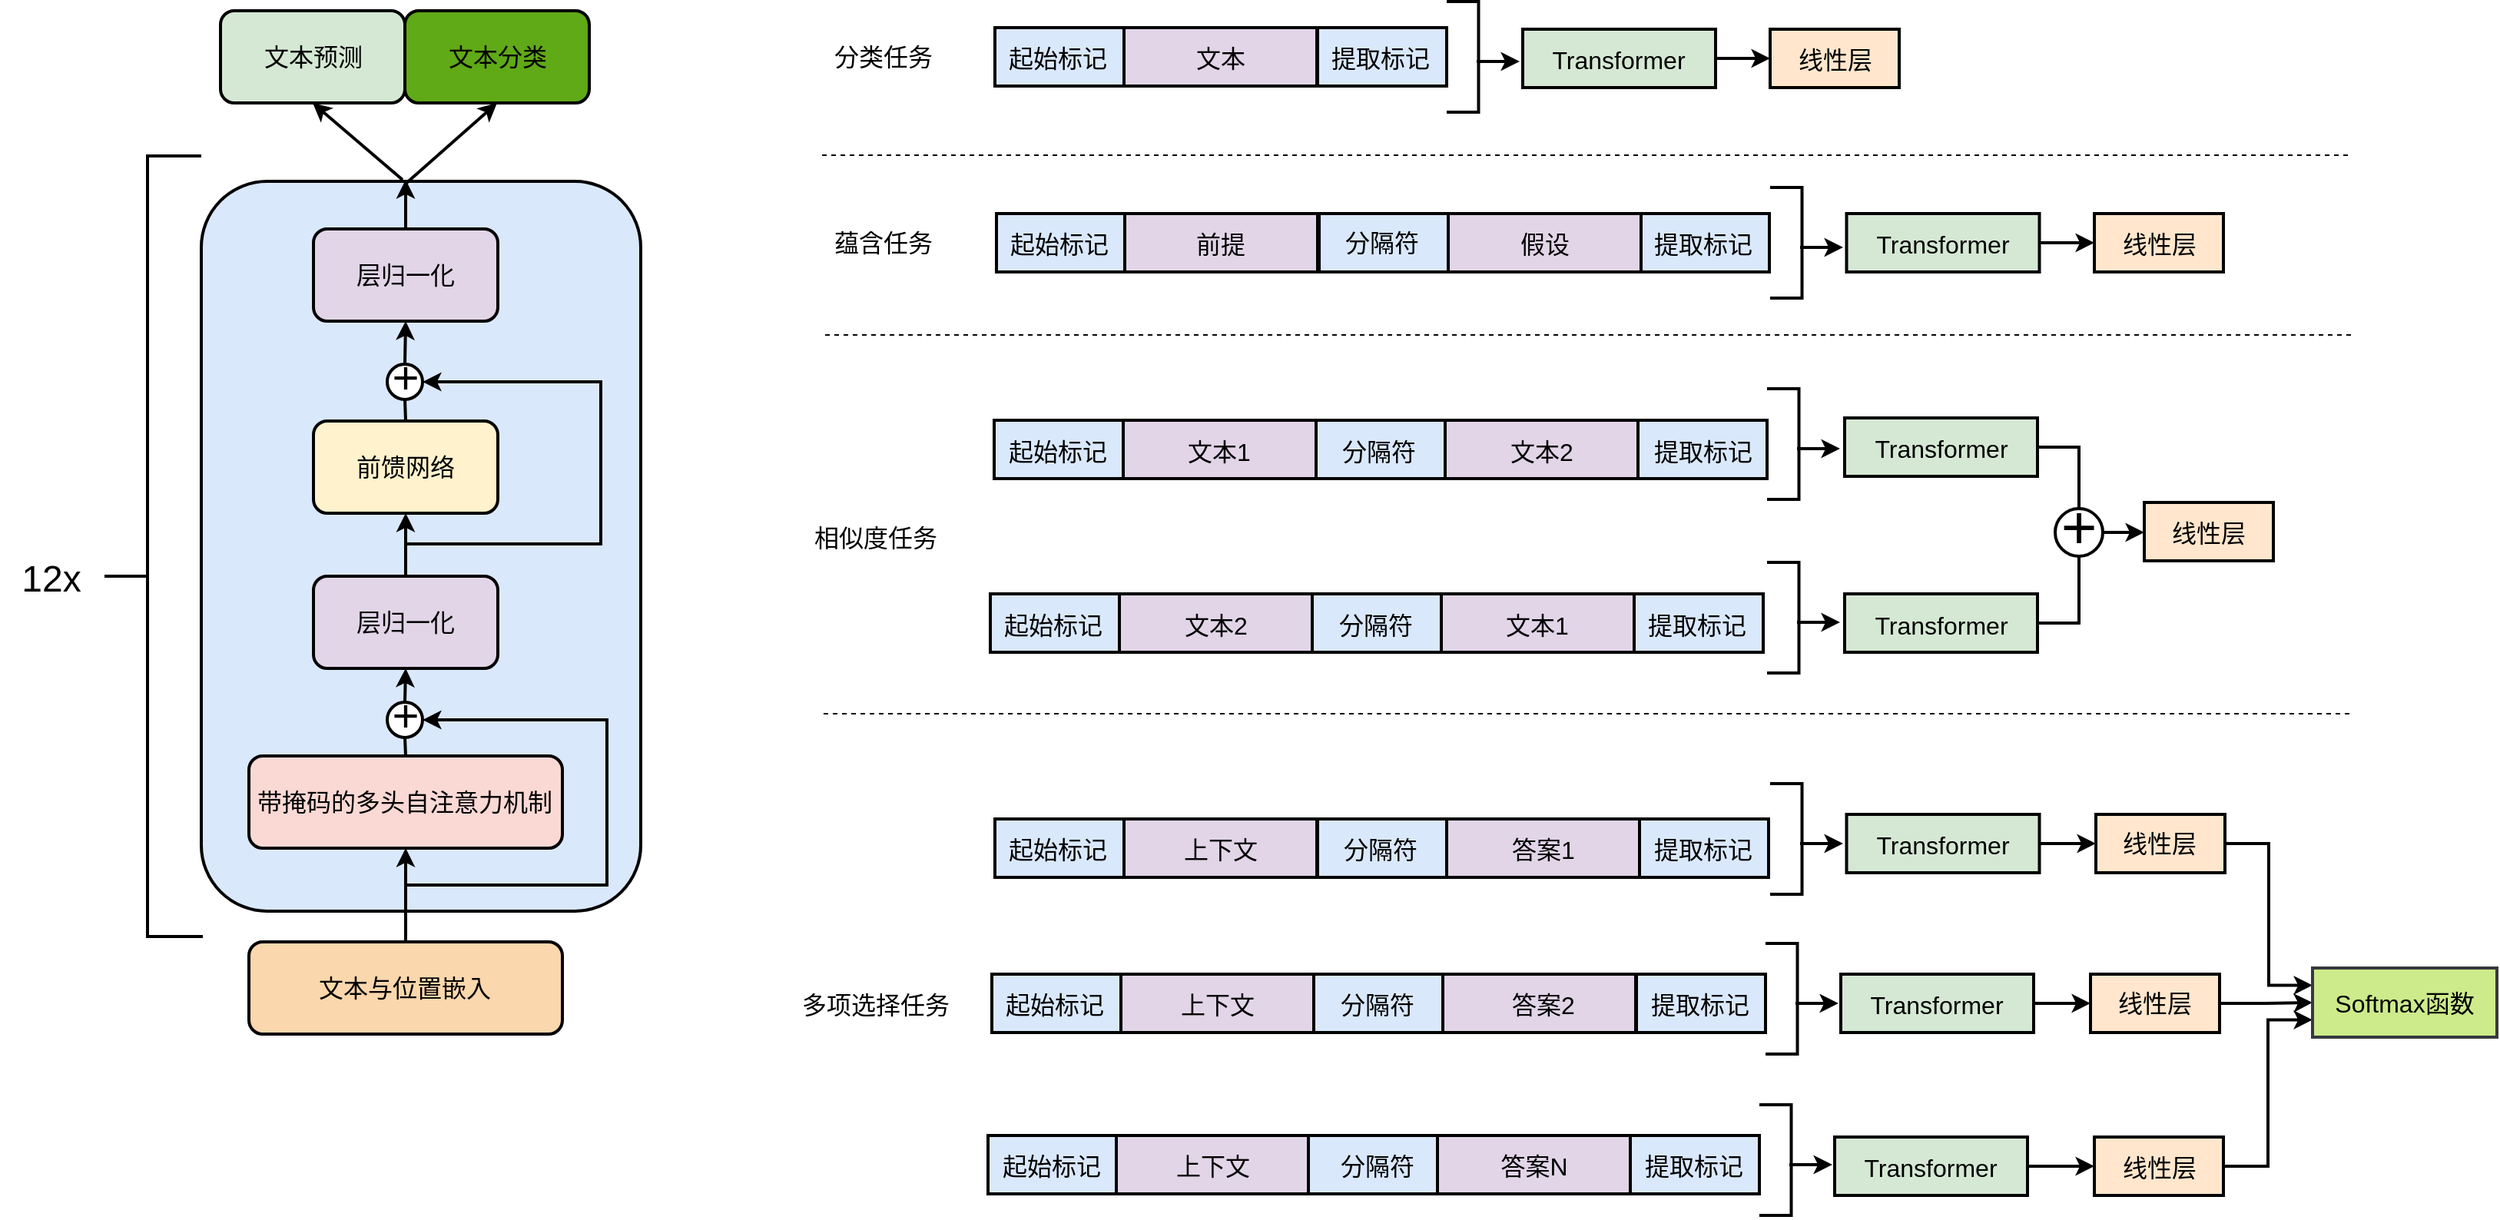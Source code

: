 <mxfile version="27.1.6">
  <diagram name="Page-1" id="gi4vCYi5mK5d0KJ-lI0V">
    <mxGraphModel dx="1839" dy="1177" grid="0" gridSize="10" guides="1" tooltips="1" connect="1" arrows="1" fold="1" page="0" pageScale="1" pageWidth="850" pageHeight="1100" math="0" shadow="0">
      <root>
        <mxCell id="0" />
        <mxCell id="1" parent="0" />
        <mxCell id="ha6Q2NB3uXMF5ZiVTk2O-120" value="" style="rounded=0;whiteSpace=wrap;html=1;strokeWidth=2;fillColor=#ffe6cc;strokeColor=#000000;" vertex="1" parent="1">
          <mxGeometry x="1367" y="995" width="84" height="38" as="geometry" />
        </mxCell>
        <mxCell id="ha6Q2NB3uXMF5ZiVTk2O-144" value="" style="ellipse;whiteSpace=wrap;html=1;aspect=fixed;strokeWidth=2;" vertex="1" parent="1">
          <mxGeometry x="1341.5" y="586" width="31" height="31" as="geometry" />
        </mxCell>
        <mxCell id="ha6Q2NB3uXMF5ZiVTk2O-11" value="" style="rounded=1;whiteSpace=wrap;html=1;fillColor=#dae8fc;strokeColor=#000000;strokeWidth=2;" vertex="1" parent="1">
          <mxGeometry x="135" y="373" width="286" height="475" as="geometry" />
        </mxCell>
        <mxCell id="5RQzjqeKvx9jLv_Sv97y-17" value="" style="ellipse;whiteSpace=wrap;html=1;aspect=fixed;strokeWidth=2;" parent="1" vertex="1">
          <mxGeometry x="256" y="712" width="23" height="23" as="geometry" />
        </mxCell>
        <mxCell id="ha6Q2NB3uXMF5ZiVTk2O-7" style="edgeStyle=orthogonalEdgeStyle;rounded=0;orthogonalLoop=1;jettySize=auto;html=1;exitX=0.5;exitY=0;exitDx=0;exitDy=0;strokeWidth=2;" edge="1" parent="1" source="5RQzjqeKvx9jLv_Sv97y-1">
          <mxGeometry relative="1" as="geometry">
            <mxPoint x="268" y="372" as="targetPoint" />
          </mxGeometry>
        </mxCell>
        <mxCell id="5RQzjqeKvx9jLv_Sv97y-1" value="" style="rounded=1;whiteSpace=wrap;html=1;strokeWidth=2;fillColor=#e1d5e7;strokeColor=#000000;" parent="1" vertex="1">
          <mxGeometry x="208" y="404" width="120" height="60" as="geometry" />
        </mxCell>
        <mxCell id="5RQzjqeKvx9jLv_Sv97y-2" value="&lt;font style=&quot;font-size: 16px;&quot;&gt;层归一化&lt;/font&gt;" style="text;html=1;align=center;verticalAlign=middle;whiteSpace=wrap;rounded=0;" parent="1" vertex="1">
          <mxGeometry x="211" y="419" width="114" height="30" as="geometry" />
        </mxCell>
        <mxCell id="ha6Q2NB3uXMF5ZiVTk2O-5" style="edgeStyle=orthogonalEdgeStyle;rounded=0;orthogonalLoop=1;jettySize=auto;html=1;exitX=0.5;exitY=0;exitDx=0;exitDy=0;entryX=0.5;entryY=1;entryDx=0;entryDy=0;strokeWidth=2;endArrow=none;startFill=0;" edge="1" parent="1" source="5RQzjqeKvx9jLv_Sv97y-3" target="5RQzjqeKvx9jLv_Sv97y-15">
          <mxGeometry relative="1" as="geometry" />
        </mxCell>
        <mxCell id="5RQzjqeKvx9jLv_Sv97y-3" value="" style="rounded=1;whiteSpace=wrap;html=1;strokeWidth=2;fillColor=#fff2cc;strokeColor=#000000;" parent="1" vertex="1">
          <mxGeometry x="208" y="529" width="120" height="60" as="geometry" />
        </mxCell>
        <mxCell id="5RQzjqeKvx9jLv_Sv97y-4" value="&lt;span style=&quot;font-size: 16px;&quot;&gt;前馈网络&lt;/span&gt;" style="text;html=1;align=center;verticalAlign=middle;whiteSpace=wrap;rounded=0;" parent="1" vertex="1">
          <mxGeometry x="211" y="544" width="114" height="30" as="geometry" />
        </mxCell>
        <mxCell id="ha6Q2NB3uXMF5ZiVTk2O-4" style="edgeStyle=orthogonalEdgeStyle;rounded=0;orthogonalLoop=1;jettySize=auto;html=1;exitX=0.5;exitY=0;exitDx=0;exitDy=0;entryX=0.5;entryY=1;entryDx=0;entryDy=0;strokeWidth=2;" edge="1" parent="1" source="5RQzjqeKvx9jLv_Sv97y-5" target="5RQzjqeKvx9jLv_Sv97y-3">
          <mxGeometry relative="1" as="geometry" />
        </mxCell>
        <mxCell id="5RQzjqeKvx9jLv_Sv97y-5" value="" style="rounded=1;whiteSpace=wrap;html=1;strokeWidth=2;fillColor=#e1d5e7;strokeColor=#000000;" parent="1" vertex="1">
          <mxGeometry x="208" y="630" width="120" height="60" as="geometry" />
        </mxCell>
        <mxCell id="5RQzjqeKvx9jLv_Sv97y-6" value="&lt;font style=&quot;font-size: 16px;&quot;&gt;层归一化&lt;/font&gt;" style="text;html=1;align=center;verticalAlign=middle;whiteSpace=wrap;rounded=0;" parent="1" vertex="1">
          <mxGeometry x="211" y="645" width="114" height="30" as="geometry" />
        </mxCell>
        <mxCell id="ha6Q2NB3uXMF5ZiVTk2O-2" style="edgeStyle=orthogonalEdgeStyle;rounded=0;orthogonalLoop=1;jettySize=auto;html=1;exitX=0.5;exitY=0;exitDx=0;exitDy=0;entryX=0.5;entryY=1;entryDx=0;entryDy=0;strokeWidth=2;endArrow=none;startFill=0;" edge="1" parent="1" source="5RQzjqeKvx9jLv_Sv97y-7" target="5RQzjqeKvx9jLv_Sv97y-17">
          <mxGeometry relative="1" as="geometry" />
        </mxCell>
        <mxCell id="5RQzjqeKvx9jLv_Sv97y-7" value="" style="rounded=1;whiteSpace=wrap;html=1;strokeWidth=2;fillColor=#fad9d5;strokeColor=#000000;" parent="1" vertex="1">
          <mxGeometry x="166" y="747" width="204" height="60" as="geometry" />
        </mxCell>
        <mxCell id="5RQzjqeKvx9jLv_Sv97y-8" value="&lt;span style=&quot;font-size: 16px;&quot;&gt;带掩码的多头自注意力机制&lt;/span&gt;" style="text;html=1;align=center;verticalAlign=middle;whiteSpace=wrap;rounded=0;" parent="1" vertex="1">
          <mxGeometry x="169" y="762" width="197" height="30" as="geometry" />
        </mxCell>
        <mxCell id="ha6Q2NB3uXMF5ZiVTk2O-1" style="edgeStyle=orthogonalEdgeStyle;rounded=0;orthogonalLoop=1;jettySize=auto;html=1;exitX=0.5;exitY=0;exitDx=0;exitDy=0;entryX=0.5;entryY=1;entryDx=0;entryDy=0;strokeWidth=2;" edge="1" parent="1" source="5RQzjqeKvx9jLv_Sv97y-9" target="5RQzjqeKvx9jLv_Sv97y-7">
          <mxGeometry relative="1" as="geometry" />
        </mxCell>
        <mxCell id="5RQzjqeKvx9jLv_Sv97y-9" value="" style="rounded=1;whiteSpace=wrap;html=1;strokeWidth=2;fillColor=#fad7ac;strokeColor=#000000;" parent="1" vertex="1">
          <mxGeometry x="166" y="868" width="204" height="60" as="geometry" />
        </mxCell>
        <mxCell id="5RQzjqeKvx9jLv_Sv97y-10" value="&lt;span style=&quot;font-size: 16px;&quot;&gt;文本与位置嵌入&lt;/span&gt;" style="text;html=1;align=center;verticalAlign=middle;whiteSpace=wrap;rounded=0;" parent="1" vertex="1">
          <mxGeometry x="169" y="883" width="197" height="30" as="geometry" />
        </mxCell>
        <mxCell id="5RQzjqeKvx9jLv_Sv97y-11" value="" style="rounded=1;whiteSpace=wrap;html=1;strokeWidth=2;fillColor=#d5e8d4;strokeColor=#000000;" parent="1" vertex="1">
          <mxGeometry x="147.5" y="262" width="120" height="60" as="geometry" />
        </mxCell>
        <mxCell id="5RQzjqeKvx9jLv_Sv97y-12" value="&lt;span style=&quot;font-size: 16px;&quot;&gt;文本预测&lt;/span&gt;" style="text;html=1;align=center;verticalAlign=middle;whiteSpace=wrap;rounded=0;" parent="1" vertex="1">
          <mxGeometry x="150.5" y="277" width="114" height="30" as="geometry" />
        </mxCell>
        <mxCell id="5RQzjqeKvx9jLv_Sv97y-13" value="" style="rounded=1;whiteSpace=wrap;html=1;strokeWidth=2;fillColor=#60a917;strokeColor=#000000;fontColor=#ffffff;" parent="1" vertex="1">
          <mxGeometry x="267.5" y="262" width="120" height="60" as="geometry" />
        </mxCell>
        <mxCell id="5RQzjqeKvx9jLv_Sv97y-14" value="&lt;span style=&quot;font-size: 16px;&quot;&gt;文本分类&lt;/span&gt;" style="text;html=1;align=center;verticalAlign=middle;whiteSpace=wrap;rounded=0;" parent="1" vertex="1">
          <mxGeometry x="270.5" y="277" width="114" height="30" as="geometry" />
        </mxCell>
        <mxCell id="ha6Q2NB3uXMF5ZiVTk2O-6" style="edgeStyle=orthogonalEdgeStyle;rounded=0;orthogonalLoop=1;jettySize=auto;html=1;exitX=0.5;exitY=0;exitDx=0;exitDy=0;entryX=0.5;entryY=1;entryDx=0;entryDy=0;strokeWidth=2;" edge="1" parent="1" source="5RQzjqeKvx9jLv_Sv97y-15" target="5RQzjqeKvx9jLv_Sv97y-1">
          <mxGeometry relative="1" as="geometry" />
        </mxCell>
        <mxCell id="5RQzjqeKvx9jLv_Sv97y-15" value="" style="ellipse;whiteSpace=wrap;html=1;aspect=fixed;strokeWidth=2;" parent="1" vertex="1">
          <mxGeometry x="256" y="492" width="23" height="23" as="geometry" />
        </mxCell>
        <mxCell id="5RQzjqeKvx9jLv_Sv97y-16" value="&lt;font style=&quot;font-size: 30px;&quot;&gt;+&lt;/font&gt;" style="text;html=1;align=center;verticalAlign=middle;whiteSpace=wrap;rounded=0;" parent="1" vertex="1">
          <mxGeometry x="237.5" y="485" width="60" height="30" as="geometry" />
        </mxCell>
        <mxCell id="ha6Q2NB3uXMF5ZiVTk2O-3" style="edgeStyle=orthogonalEdgeStyle;rounded=0;orthogonalLoop=1;jettySize=auto;html=1;exitX=0.5;exitY=0;exitDx=0;exitDy=0;entryX=0.5;entryY=1;entryDx=0;entryDy=0;strokeWidth=2;" edge="1" parent="1" source="5RQzjqeKvx9jLv_Sv97y-17" target="5RQzjqeKvx9jLv_Sv97y-5">
          <mxGeometry relative="1" as="geometry" />
        </mxCell>
        <mxCell id="5RQzjqeKvx9jLv_Sv97y-18" value="&lt;font style=&quot;font-size: 30px;&quot;&gt;+&lt;/font&gt;" style="text;html=1;align=center;verticalAlign=middle;whiteSpace=wrap;rounded=0;" parent="1" vertex="1">
          <mxGeometry x="237.5" y="705" width="60" height="30" as="geometry" />
        </mxCell>
        <mxCell id="ha6Q2NB3uXMF5ZiVTk2O-12" value="" style="endArrow=classic;html=1;rounded=0;edgeStyle=orthogonalEdgeStyle;entryX=1;entryY=0.5;entryDx=0;entryDy=0;endFill=1;strokeWidth=2;" edge="1" parent="1" target="5RQzjqeKvx9jLv_Sv97y-17">
          <mxGeometry width="50" height="50" relative="1" as="geometry">
            <mxPoint x="267.5" y="831" as="sourcePoint" />
            <mxPoint x="451" y="713" as="targetPoint" />
            <Array as="points">
              <mxPoint x="399" y="831" />
              <mxPoint x="399" y="724" />
            </Array>
          </mxGeometry>
        </mxCell>
        <mxCell id="ha6Q2NB3uXMF5ZiVTk2O-13" value="" style="endArrow=classic;html=1;rounded=0;edgeStyle=orthogonalEdgeStyle;entryX=1;entryY=0.5;entryDx=0;entryDy=0;strokeWidth=2;endFill=1;" edge="1" parent="1" target="5RQzjqeKvx9jLv_Sv97y-15">
          <mxGeometry width="50" height="50" relative="1" as="geometry">
            <mxPoint x="268" y="609" as="sourcePoint" />
            <mxPoint x="503" y="537" as="targetPoint" />
            <Array as="points">
              <mxPoint x="395" y="609" />
              <mxPoint x="395" y="504" />
            </Array>
          </mxGeometry>
        </mxCell>
        <mxCell id="ha6Q2NB3uXMF5ZiVTk2O-15" value="" style="endArrow=classic;html=1;rounded=0;exitX=0.458;exitY=-0.002;exitDx=0;exitDy=0;exitPerimeter=0;entryX=0.5;entryY=1;entryDx=0;entryDy=0;strokeWidth=2;endFill=1;" edge="1" parent="1" source="ha6Q2NB3uXMF5ZiVTk2O-11" target="5RQzjqeKvx9jLv_Sv97y-11">
          <mxGeometry width="50" height="50" relative="1" as="geometry">
            <mxPoint x="42" y="354" as="sourcePoint" />
            <mxPoint x="92" y="304" as="targetPoint" />
          </mxGeometry>
        </mxCell>
        <mxCell id="ha6Q2NB3uXMF5ZiVTk2O-16" value="" style="endArrow=classic;html=1;rounded=0;entryX=0.5;entryY=1;entryDx=0;entryDy=0;strokeWidth=2;endFill=1;" edge="1" parent="1" target="5RQzjqeKvx9jLv_Sv97y-13">
          <mxGeometry width="50" height="50" relative="1" as="geometry">
            <mxPoint x="267.5" y="375" as="sourcePoint" />
            <mxPoint x="317.5" y="325" as="targetPoint" />
          </mxGeometry>
        </mxCell>
        <mxCell id="ha6Q2NB3uXMF5ZiVTk2O-19" value="" style="endArrow=none;html=1;rounded=0;edgeStyle=orthogonalEdgeStyle;strokeWidth=2;" edge="1" parent="1">
          <mxGeometry width="50" height="50" relative="1" as="geometry">
            <mxPoint x="135" y="863.5" as="sourcePoint" />
            <mxPoint x="135" y="356.5" as="targetPoint" />
            <Array as="points">
              <mxPoint x="135" y="864.5" />
              <mxPoint x="100" y="864.5" />
              <mxPoint x="100" y="356.5" />
            </Array>
          </mxGeometry>
        </mxCell>
        <mxCell id="ha6Q2NB3uXMF5ZiVTk2O-20" value="&lt;font style=&quot;font-size: 24px;&quot;&gt;12x&lt;/font&gt;" style="text;html=1;align=center;verticalAlign=middle;whiteSpace=wrap;rounded=0;" vertex="1" parent="1">
          <mxGeometry x="4" y="600" width="67" height="64" as="geometry" />
        </mxCell>
        <mxCell id="ha6Q2NB3uXMF5ZiVTk2O-21" value="&lt;font style=&quot;font-size: 16px;&quot;&gt;分类任务&lt;/font&gt;" style="text;html=1;align=center;verticalAlign=middle;whiteSpace=wrap;rounded=0;" vertex="1" parent="1">
          <mxGeometry x="520" y="277" width="118" height="30" as="geometry" />
        </mxCell>
        <mxCell id="ha6Q2NB3uXMF5ZiVTk2O-22" value="&lt;span style=&quot;font-size: 16px;&quot;&gt;蕴含任务&lt;/span&gt;" style="text;html=1;align=center;verticalAlign=middle;whiteSpace=wrap;rounded=0;" vertex="1" parent="1">
          <mxGeometry x="520" y="398" width="118" height="30" as="geometry" />
        </mxCell>
        <mxCell id="ha6Q2NB3uXMF5ZiVTk2O-23" value="&lt;span style=&quot;font-size: 16px;&quot;&gt;相似度任务&lt;/span&gt;" style="text;html=1;align=center;verticalAlign=middle;whiteSpace=wrap;rounded=0;" vertex="1" parent="1">
          <mxGeometry x="515" y="590" width="118" height="30" as="geometry" />
        </mxCell>
        <mxCell id="ha6Q2NB3uXMF5ZiVTk2O-24" value="&lt;span style=&quot;font-size: 16px;&quot;&gt;多项选择任务&lt;/span&gt;" style="text;html=1;align=center;verticalAlign=middle;whiteSpace=wrap;rounded=0;" vertex="1" parent="1">
          <mxGeometry x="515" y="894" width="118" height="30" as="geometry" />
        </mxCell>
        <mxCell id="ha6Q2NB3uXMF5ZiVTk2O-25" value="" style="rounded=0;whiteSpace=wrap;html=1;strokeWidth=2;fillColor=#dae8fc;strokeColor=#000000;" vertex="1" parent="1">
          <mxGeometry x="651.5" y="273" width="84" height="38" as="geometry" />
        </mxCell>
        <mxCell id="ha6Q2NB3uXMF5ZiVTk2O-26" value="&lt;font style=&quot;font-size: 16px;&quot;&gt;起始标记&lt;/font&gt;" style="text;html=1;align=center;verticalAlign=middle;whiteSpace=wrap;rounded=0;" vertex="1" parent="1">
          <mxGeometry x="647" y="278" width="91" height="30" as="geometry" />
        </mxCell>
        <mxCell id="ha6Q2NB3uXMF5ZiVTk2O-27" value="" style="rounded=0;whiteSpace=wrap;html=1;strokeWidth=2;fillColor=#e1d5e7;strokeColor=#000000;" vertex="1" parent="1">
          <mxGeometry x="735.5" y="273" width="125.5" height="38" as="geometry" />
        </mxCell>
        <mxCell id="ha6Q2NB3uXMF5ZiVTk2O-28" value="&lt;span style=&quot;font-size: 16px;&quot;&gt;文本&lt;/span&gt;" style="text;html=1;align=center;verticalAlign=middle;whiteSpace=wrap;rounded=0;" vertex="1" parent="1">
          <mxGeometry x="752.75" y="278" width="91" height="30" as="geometry" />
        </mxCell>
        <mxCell id="ha6Q2NB3uXMF5ZiVTk2O-29" value="" style="rounded=0;whiteSpace=wrap;html=1;strokeWidth=2;fillColor=#dae8fc;strokeColor=#000000;" vertex="1" parent="1">
          <mxGeometry x="861.5" y="273" width="84" height="38" as="geometry" />
        </mxCell>
        <mxCell id="ha6Q2NB3uXMF5ZiVTk2O-30" value="&lt;span style=&quot;font-size: 16px;&quot;&gt;提取标记&lt;/span&gt;" style="text;html=1;align=center;verticalAlign=middle;whiteSpace=wrap;rounded=0;" vertex="1" parent="1">
          <mxGeometry x="857" y="278" width="91" height="30" as="geometry" />
        </mxCell>
        <mxCell id="ha6Q2NB3uXMF5ZiVTk2O-131" style="edgeStyle=orthogonalEdgeStyle;rounded=0;orthogonalLoop=1;jettySize=auto;html=1;exitX=1;exitY=0.5;exitDx=0;exitDy=0;entryX=0;entryY=0.5;entryDx=0;entryDy=0;strokeWidth=2;" edge="1" parent="1" source="ha6Q2NB3uXMF5ZiVTk2O-31" target="ha6Q2NB3uXMF5ZiVTk2O-33">
          <mxGeometry relative="1" as="geometry" />
        </mxCell>
        <mxCell id="ha6Q2NB3uXMF5ZiVTk2O-31" value="" style="rounded=0;whiteSpace=wrap;html=1;strokeWidth=2;fillColor=#d5e8d4;strokeColor=#000000;" vertex="1" parent="1">
          <mxGeometry x="995" y="274" width="125.5" height="38" as="geometry" />
        </mxCell>
        <mxCell id="ha6Q2NB3uXMF5ZiVTk2O-32" value="&lt;span style=&quot;font-size: 16px;&quot;&gt;Transformer&lt;/span&gt;" style="text;html=1;align=center;verticalAlign=middle;whiteSpace=wrap;rounded=0;" vertex="1" parent="1">
          <mxGeometry x="1012.25" y="279" width="91" height="30" as="geometry" />
        </mxCell>
        <mxCell id="ha6Q2NB3uXMF5ZiVTk2O-33" value="" style="rounded=0;whiteSpace=wrap;html=1;strokeWidth=2;fillColor=#ffe6cc;strokeColor=#000000;" vertex="1" parent="1">
          <mxGeometry x="1156" y="274" width="84" height="38" as="geometry" />
        </mxCell>
        <mxCell id="ha6Q2NB3uXMF5ZiVTk2O-34" value="&lt;span style=&quot;font-size: 16px;&quot;&gt;线性层&lt;/span&gt;" style="text;html=1;align=center;verticalAlign=middle;whiteSpace=wrap;rounded=0;" vertex="1" parent="1">
          <mxGeometry x="1152.5" y="279" width="91" height="30" as="geometry" />
        </mxCell>
        <mxCell id="ha6Q2NB3uXMF5ZiVTk2O-35" value="" style="rounded=0;whiteSpace=wrap;html=1;strokeWidth=2;fillColor=#dae8fc;strokeColor=#000000;" vertex="1" parent="1">
          <mxGeometry x="652.5" y="394" width="84" height="38" as="geometry" />
        </mxCell>
        <mxCell id="ha6Q2NB3uXMF5ZiVTk2O-36" value="&lt;font style=&quot;font-size: 16px;&quot;&gt;起始标记&lt;/font&gt;" style="text;html=1;align=center;verticalAlign=middle;whiteSpace=wrap;rounded=0;" vertex="1" parent="1">
          <mxGeometry x="648" y="399" width="91" height="30" as="geometry" />
        </mxCell>
        <mxCell id="ha6Q2NB3uXMF5ZiVTk2O-37" value="" style="rounded=0;whiteSpace=wrap;html=1;strokeWidth=2;fillColor=#dae8fc;strokeColor=#000000;" vertex="1" parent="1">
          <mxGeometry x="1071.5" y="394" width="84" height="38" as="geometry" />
        </mxCell>
        <mxCell id="ha6Q2NB3uXMF5ZiVTk2O-38" value="&lt;span style=&quot;font-size: 16px;&quot;&gt;提取标记&lt;/span&gt;" style="text;html=1;align=center;verticalAlign=middle;whiteSpace=wrap;rounded=0;" vertex="1" parent="1">
          <mxGeometry x="1067" y="399" width="91" height="30" as="geometry" />
        </mxCell>
        <mxCell id="ha6Q2NB3uXMF5ZiVTk2O-135" style="edgeStyle=orthogonalEdgeStyle;rounded=0;orthogonalLoop=1;jettySize=auto;html=1;exitX=1;exitY=0.5;exitDx=0;exitDy=0;entryX=0;entryY=0.5;entryDx=0;entryDy=0;strokeWidth=2;" edge="1" parent="1" source="ha6Q2NB3uXMF5ZiVTk2O-39" target="ha6Q2NB3uXMF5ZiVTk2O-41">
          <mxGeometry relative="1" as="geometry" />
        </mxCell>
        <mxCell id="ha6Q2NB3uXMF5ZiVTk2O-39" value="" style="rounded=0;whiteSpace=wrap;html=1;strokeWidth=2;fillColor=#d5e8d4;strokeColor=default;" vertex="1" parent="1">
          <mxGeometry x="1205.75" y="394" width="125.5" height="38" as="geometry" />
        </mxCell>
        <mxCell id="ha6Q2NB3uXMF5ZiVTk2O-40" value="&lt;span style=&quot;font-size: 16px;&quot;&gt;Transformer&lt;/span&gt;" style="text;html=1;align=center;verticalAlign=middle;whiteSpace=wrap;rounded=0;" vertex="1" parent="1">
          <mxGeometry x="1223" y="399" width="91" height="30" as="geometry" />
        </mxCell>
        <mxCell id="ha6Q2NB3uXMF5ZiVTk2O-41" value="" style="rounded=0;whiteSpace=wrap;html=1;strokeWidth=2;fillColor=#ffe6cc;strokeColor=#000000;" vertex="1" parent="1">
          <mxGeometry x="1367" y="394" width="84" height="38" as="geometry" />
        </mxCell>
        <mxCell id="ha6Q2NB3uXMF5ZiVTk2O-42" value="&lt;span style=&quot;font-size: 16px;&quot;&gt;线性层&lt;/span&gt;" style="text;html=1;align=center;verticalAlign=middle;whiteSpace=wrap;rounded=0;" vertex="1" parent="1">
          <mxGeometry x="1363.5" y="399" width="91" height="30" as="geometry" />
        </mxCell>
        <mxCell id="ha6Q2NB3uXMF5ZiVTk2O-43" value="" style="rounded=0;whiteSpace=wrap;html=1;strokeWidth=2;fillColor=#e1d5e7;strokeColor=#000000;" vertex="1" parent="1">
          <mxGeometry x="736" y="394" width="125.5" height="38" as="geometry" />
        </mxCell>
        <mxCell id="ha6Q2NB3uXMF5ZiVTk2O-44" value="&lt;span style=&quot;font-size: 16px;&quot;&gt;前提&lt;/span&gt;" style="text;html=1;align=center;verticalAlign=middle;whiteSpace=wrap;rounded=0;" vertex="1" parent="1">
          <mxGeometry x="753.25" y="399" width="91" height="30" as="geometry" />
        </mxCell>
        <mxCell id="ha6Q2NB3uXMF5ZiVTk2O-45" value="" style="rounded=0;whiteSpace=wrap;html=1;strokeWidth=2;fillColor=#e1d5e7;strokeColor=#000000;" vertex="1" parent="1">
          <mxGeometry x="946.5" y="394" width="125.5" height="38" as="geometry" />
        </mxCell>
        <mxCell id="ha6Q2NB3uXMF5ZiVTk2O-46" value="&lt;span style=&quot;font-size: 16px;&quot;&gt;假设&lt;/span&gt;" style="text;html=1;align=center;verticalAlign=middle;whiteSpace=wrap;rounded=0;" vertex="1" parent="1">
          <mxGeometry x="963.75" y="399" width="91" height="30" as="geometry" />
        </mxCell>
        <mxCell id="ha6Q2NB3uXMF5ZiVTk2O-47" value="" style="rounded=0;whiteSpace=wrap;html=1;strokeWidth=2;fillColor=#dae8fc;strokeColor=#000000;" vertex="1" parent="1">
          <mxGeometry x="862.5" y="394" width="84" height="38" as="geometry" />
        </mxCell>
        <mxCell id="ha6Q2NB3uXMF5ZiVTk2O-48" value="&lt;span style=&quot;font-size: 16px;&quot;&gt;分隔符&lt;/span&gt;" style="text;html=1;align=center;verticalAlign=middle;whiteSpace=wrap;rounded=0;" vertex="1" parent="1">
          <mxGeometry x="858" y="398" width="91" height="30" as="geometry" />
        </mxCell>
        <mxCell id="ha6Q2NB3uXMF5ZiVTk2O-49" value="" style="rounded=0;whiteSpace=wrap;html=1;strokeWidth=2;fillColor=#dae8fc;strokeColor=#000000;" vertex="1" parent="1">
          <mxGeometry x="651" y="528.5" width="84" height="38" as="geometry" />
        </mxCell>
        <mxCell id="ha6Q2NB3uXMF5ZiVTk2O-50" value="&lt;font style=&quot;font-size: 16px;&quot;&gt;起始标记&lt;/font&gt;" style="text;html=1;align=center;verticalAlign=middle;whiteSpace=wrap;rounded=0;" vertex="1" parent="1">
          <mxGeometry x="646.5" y="533.5" width="91" height="30" as="geometry" />
        </mxCell>
        <mxCell id="ha6Q2NB3uXMF5ZiVTk2O-51" value="" style="rounded=0;whiteSpace=wrap;html=1;strokeWidth=2;fillColor=#dae8fc;strokeColor=#000000;" vertex="1" parent="1">
          <mxGeometry x="648.5" y="641.5" width="84" height="38" as="geometry" />
        </mxCell>
        <mxCell id="ha6Q2NB3uXMF5ZiVTk2O-52" value="&lt;font style=&quot;font-size: 16px;&quot;&gt;起始标记&lt;/font&gt;" style="text;html=1;align=center;verticalAlign=middle;whiteSpace=wrap;rounded=0;" vertex="1" parent="1">
          <mxGeometry x="644" y="646.5" width="91" height="30" as="geometry" />
        </mxCell>
        <mxCell id="ha6Q2NB3uXMF5ZiVTk2O-53" value="" style="rounded=0;whiteSpace=wrap;html=1;strokeWidth=2;fillColor=#e1d5e7;strokeColor=#000000;" vertex="1" parent="1">
          <mxGeometry x="735" y="528.5" width="125.5" height="38" as="geometry" />
        </mxCell>
        <mxCell id="ha6Q2NB3uXMF5ZiVTk2O-54" value="&lt;span style=&quot;font-size: 16px;&quot;&gt;文本1&lt;/span&gt;" style="text;html=1;align=center;verticalAlign=middle;whiteSpace=wrap;rounded=0;" vertex="1" parent="1">
          <mxGeometry x="752.25" y="533.5" width="91" height="30" as="geometry" />
        </mxCell>
        <mxCell id="ha6Q2NB3uXMF5ZiVTk2O-56" value="" style="rounded=0;whiteSpace=wrap;html=1;strokeWidth=2;fillColor=#dae8fc;strokeColor=#000000;" vertex="1" parent="1">
          <mxGeometry x="860.5" y="528.5" width="84" height="38" as="geometry" />
        </mxCell>
        <mxCell id="ha6Q2NB3uXMF5ZiVTk2O-57" value="&lt;span style=&quot;font-size: 16px;&quot;&gt;分隔符&lt;/span&gt;" style="text;html=1;align=center;verticalAlign=middle;whiteSpace=wrap;rounded=0;" vertex="1" parent="1">
          <mxGeometry x="856" y="533.5" width="91" height="30" as="geometry" />
        </mxCell>
        <mxCell id="ha6Q2NB3uXMF5ZiVTk2O-60" value="" style="rounded=0;whiteSpace=wrap;html=1;strokeWidth=2;fillColor=#e1d5e7;strokeColor=#000000;" vertex="1" parent="1">
          <mxGeometry x="944.5" y="528.5" width="125.5" height="38" as="geometry" />
        </mxCell>
        <mxCell id="ha6Q2NB3uXMF5ZiVTk2O-61" value="&lt;span style=&quot;font-size: 16px;&quot;&gt;文本2&lt;/span&gt;" style="text;html=1;align=center;verticalAlign=middle;whiteSpace=wrap;rounded=0;" vertex="1" parent="1">
          <mxGeometry x="961.75" y="533.5" width="91" height="30" as="geometry" />
        </mxCell>
        <mxCell id="ha6Q2NB3uXMF5ZiVTk2O-62" value="" style="rounded=0;whiteSpace=wrap;html=1;strokeWidth=2;fillColor=#e1d5e7;strokeColor=default;" vertex="1" parent="1">
          <mxGeometry x="732.5" y="641.5" width="125.5" height="38" as="geometry" />
        </mxCell>
        <mxCell id="ha6Q2NB3uXMF5ZiVTk2O-63" value="&lt;span style=&quot;font-size: 16px;&quot;&gt;文本2&lt;/span&gt;" style="text;html=1;align=center;verticalAlign=middle;whiteSpace=wrap;rounded=0;" vertex="1" parent="1">
          <mxGeometry x="749.75" y="646.5" width="91" height="30" as="geometry" />
        </mxCell>
        <mxCell id="ha6Q2NB3uXMF5ZiVTk2O-64" value="" style="rounded=0;whiteSpace=wrap;html=1;strokeWidth=2;fillColor=#dae8fc;strokeColor=#000000;" vertex="1" parent="1">
          <mxGeometry x="858" y="641.5" width="84" height="38" as="geometry" />
        </mxCell>
        <mxCell id="ha6Q2NB3uXMF5ZiVTk2O-65" value="&lt;span style=&quot;font-size: 16px;&quot;&gt;分隔符&lt;/span&gt;" style="text;html=1;align=center;verticalAlign=middle;whiteSpace=wrap;rounded=0;" vertex="1" parent="1">
          <mxGeometry x="853.5" y="646.5" width="91" height="30" as="geometry" />
        </mxCell>
        <mxCell id="ha6Q2NB3uXMF5ZiVTk2O-66" value="" style="rounded=0;whiteSpace=wrap;html=1;strokeWidth=2;fillColor=#e1d5e7;strokeColor=#000000;" vertex="1" parent="1">
          <mxGeometry x="942" y="641.5" width="125.5" height="38" as="geometry" />
        </mxCell>
        <mxCell id="ha6Q2NB3uXMF5ZiVTk2O-67" value="&lt;span style=&quot;font-size: 16px;&quot;&gt;文本1&lt;/span&gt;" style="text;html=1;align=center;verticalAlign=middle;whiteSpace=wrap;rounded=0;" vertex="1" parent="1">
          <mxGeometry x="959.25" y="646.5" width="91" height="30" as="geometry" />
        </mxCell>
        <mxCell id="ha6Q2NB3uXMF5ZiVTk2O-68" value="" style="rounded=0;whiteSpace=wrap;html=1;strokeWidth=2;fillColor=#dae8fc;strokeColor=#000000;" vertex="1" parent="1">
          <mxGeometry x="1070" y="528.5" width="84" height="38" as="geometry" />
        </mxCell>
        <mxCell id="ha6Q2NB3uXMF5ZiVTk2O-69" value="&lt;span style=&quot;font-size: 16px;&quot;&gt;提取标记&lt;/span&gt;" style="text;html=1;align=center;verticalAlign=middle;whiteSpace=wrap;rounded=0;" vertex="1" parent="1">
          <mxGeometry x="1066.5" y="533.5" width="91" height="30" as="geometry" />
        </mxCell>
        <mxCell id="ha6Q2NB3uXMF5ZiVTk2O-70" value="" style="rounded=0;whiteSpace=wrap;html=1;strokeWidth=2;fillColor=#dae8fc;strokeColor=#000000;" vertex="1" parent="1">
          <mxGeometry x="1067.5" y="641.5" width="84" height="38" as="geometry" />
        </mxCell>
        <mxCell id="ha6Q2NB3uXMF5ZiVTk2O-71" value="&lt;span style=&quot;font-size: 16px;&quot;&gt;提取标记&lt;/span&gt;" style="text;html=1;align=center;verticalAlign=middle;whiteSpace=wrap;rounded=0;" vertex="1" parent="1">
          <mxGeometry x="1063" y="646.5" width="91" height="30" as="geometry" />
        </mxCell>
        <mxCell id="ha6Q2NB3uXMF5ZiVTk2O-145" style="edgeStyle=orthogonalEdgeStyle;rounded=0;orthogonalLoop=1;jettySize=auto;html=1;exitX=1;exitY=0.5;exitDx=0;exitDy=0;entryX=0.5;entryY=0;entryDx=0;entryDy=0;endArrow=none;startFill=0;strokeWidth=2;" edge="1" parent="1" source="ha6Q2NB3uXMF5ZiVTk2O-74" target="ha6Q2NB3uXMF5ZiVTk2O-144">
          <mxGeometry relative="1" as="geometry" />
        </mxCell>
        <mxCell id="ha6Q2NB3uXMF5ZiVTk2O-74" value="" style="rounded=0;whiteSpace=wrap;html=1;strokeWidth=2;fillColor=#d5e8d4;strokeColor=#000000;" vertex="1" parent="1">
          <mxGeometry x="1204.5" y="527" width="125.5" height="38" as="geometry" />
        </mxCell>
        <mxCell id="ha6Q2NB3uXMF5ZiVTk2O-75" value="&lt;span style=&quot;font-size: 16px;&quot;&gt;Transformer&lt;/span&gt;" style="text;html=1;align=center;verticalAlign=middle;whiteSpace=wrap;rounded=0;" vertex="1" parent="1">
          <mxGeometry x="1221.75" y="532" width="91" height="30" as="geometry" />
        </mxCell>
        <mxCell id="ha6Q2NB3uXMF5ZiVTk2O-146" style="edgeStyle=orthogonalEdgeStyle;rounded=0;orthogonalLoop=1;jettySize=auto;html=1;exitX=1;exitY=0.5;exitDx=0;exitDy=0;entryX=0.5;entryY=1;entryDx=0;entryDy=0;strokeWidth=2;endArrow=none;startFill=0;" edge="1" parent="1" source="ha6Q2NB3uXMF5ZiVTk2O-76" target="ha6Q2NB3uXMF5ZiVTk2O-144">
          <mxGeometry relative="1" as="geometry" />
        </mxCell>
        <mxCell id="ha6Q2NB3uXMF5ZiVTk2O-76" value="" style="rounded=0;whiteSpace=wrap;html=1;strokeWidth=2;fillColor=#d5e8d4;strokeColor=#000000;" vertex="1" parent="1">
          <mxGeometry x="1204.5" y="641.5" width="125.5" height="38" as="geometry" />
        </mxCell>
        <mxCell id="ha6Q2NB3uXMF5ZiVTk2O-77" value="&lt;span style=&quot;font-size: 16px;&quot;&gt;Transformer&lt;/span&gt;" style="text;html=1;align=center;verticalAlign=middle;whiteSpace=wrap;rounded=0;" vertex="1" parent="1">
          <mxGeometry x="1221.75" y="646.5" width="91" height="30" as="geometry" />
        </mxCell>
        <mxCell id="ha6Q2NB3uXMF5ZiVTk2O-78" value="" style="rounded=0;whiteSpace=wrap;html=1;strokeWidth=2;fillColor=#ffe6cc;strokeColor=#000000;" vertex="1" parent="1">
          <mxGeometry x="1399.5" y="582" width="84" height="38" as="geometry" />
        </mxCell>
        <mxCell id="ha6Q2NB3uXMF5ZiVTk2O-79" value="&lt;span style=&quot;font-size: 16px;&quot;&gt;线性层&lt;/span&gt;" style="text;html=1;align=center;verticalAlign=middle;whiteSpace=wrap;rounded=0;" vertex="1" parent="1">
          <mxGeometry x="1396" y="587" width="91" height="30" as="geometry" />
        </mxCell>
        <mxCell id="ha6Q2NB3uXMF5ZiVTk2O-80" value="" style="rounded=0;whiteSpace=wrap;html=1;strokeWidth=2;fillColor=#dae8fc;strokeColor=#000000;" vertex="1" parent="1">
          <mxGeometry x="651.5" y="788" width="84" height="38" as="geometry" />
        </mxCell>
        <mxCell id="ha6Q2NB3uXMF5ZiVTk2O-81" value="&lt;font style=&quot;font-size: 16px;&quot;&gt;起始标记&lt;/font&gt;" style="text;html=1;align=center;verticalAlign=middle;whiteSpace=wrap;rounded=0;" vertex="1" parent="1">
          <mxGeometry x="647" y="793" width="91" height="30" as="geometry" />
        </mxCell>
        <mxCell id="ha6Q2NB3uXMF5ZiVTk2O-82" value="" style="rounded=0;whiteSpace=wrap;html=1;strokeWidth=2;fillColor=#dae8fc;strokeColor=#000000;" vertex="1" parent="1">
          <mxGeometry x="649.5" y="889" width="84" height="38" as="geometry" />
        </mxCell>
        <mxCell id="ha6Q2NB3uXMF5ZiVTk2O-83" value="&lt;font style=&quot;font-size: 16px;&quot;&gt;起始标记&lt;/font&gt;" style="text;html=1;align=center;verticalAlign=middle;whiteSpace=wrap;rounded=0;" vertex="1" parent="1">
          <mxGeometry x="645" y="894" width="91" height="30" as="geometry" />
        </mxCell>
        <mxCell id="ha6Q2NB3uXMF5ZiVTk2O-84" value="" style="rounded=0;whiteSpace=wrap;html=1;strokeWidth=2;fillColor=#e1d5e7;strokeColor=#000000;" vertex="1" parent="1">
          <mxGeometry x="735.5" y="788" width="125.5" height="38" as="geometry" />
        </mxCell>
        <mxCell id="ha6Q2NB3uXMF5ZiVTk2O-85" value="&lt;span style=&quot;font-size: 16px;&quot;&gt;上下文&lt;/span&gt;" style="text;html=1;align=center;verticalAlign=middle;whiteSpace=wrap;rounded=0;" vertex="1" parent="1">
          <mxGeometry x="752.75" y="793" width="91" height="30" as="geometry" />
        </mxCell>
        <mxCell id="ha6Q2NB3uXMF5ZiVTk2O-86" value="" style="rounded=0;whiteSpace=wrap;html=1;strokeWidth=2;fillColor=#dae8fc;strokeColor=#000000;" vertex="1" parent="1">
          <mxGeometry x="861.5" y="788" width="84" height="38" as="geometry" />
        </mxCell>
        <mxCell id="ha6Q2NB3uXMF5ZiVTk2O-87" value="&lt;span style=&quot;font-size: 16px;&quot;&gt;分隔符&lt;/span&gt;" style="text;html=1;align=center;verticalAlign=middle;whiteSpace=wrap;rounded=0;" vertex="1" parent="1">
          <mxGeometry x="857" y="793" width="91" height="30" as="geometry" />
        </mxCell>
        <mxCell id="ha6Q2NB3uXMF5ZiVTk2O-88" value="" style="rounded=0;whiteSpace=wrap;html=1;strokeWidth=2;fillColor=#e1d5e7;strokeColor=#000000;" vertex="1" parent="1">
          <mxGeometry x="945.5" y="788" width="125.5" height="38" as="geometry" />
        </mxCell>
        <mxCell id="ha6Q2NB3uXMF5ZiVTk2O-89" value="&lt;span style=&quot;font-size: 16px;&quot;&gt;答案1&lt;/span&gt;" style="text;html=1;align=center;verticalAlign=middle;whiteSpace=wrap;rounded=0;" vertex="1" parent="1">
          <mxGeometry x="962.75" y="793" width="91" height="30" as="geometry" />
        </mxCell>
        <mxCell id="ha6Q2NB3uXMF5ZiVTk2O-90" value="" style="rounded=0;whiteSpace=wrap;html=1;strokeWidth=2;fillColor=#e1d5e7;strokeColor=#000000;" vertex="1" parent="1">
          <mxGeometry x="733.5" y="889" width="125.5" height="38" as="geometry" />
        </mxCell>
        <mxCell id="ha6Q2NB3uXMF5ZiVTk2O-91" value="&lt;span style=&quot;font-size: 16px;&quot;&gt;上下文&lt;/span&gt;" style="text;html=1;align=center;verticalAlign=middle;whiteSpace=wrap;rounded=0;" vertex="1" parent="1">
          <mxGeometry x="750.75" y="894" width="91" height="30" as="geometry" />
        </mxCell>
        <mxCell id="ha6Q2NB3uXMF5ZiVTk2O-92" value="" style="rounded=0;whiteSpace=wrap;html=1;strokeWidth=2;fillColor=#dae8fc;strokeColor=#000000;" vertex="1" parent="1">
          <mxGeometry x="859" y="889" width="84" height="38" as="geometry" />
        </mxCell>
        <mxCell id="ha6Q2NB3uXMF5ZiVTk2O-93" value="&lt;span style=&quot;font-size: 16px;&quot;&gt;分隔符&lt;/span&gt;" style="text;html=1;align=center;verticalAlign=middle;whiteSpace=wrap;rounded=0;" vertex="1" parent="1">
          <mxGeometry x="854.5" y="894" width="91" height="30" as="geometry" />
        </mxCell>
        <mxCell id="ha6Q2NB3uXMF5ZiVTk2O-94" value="" style="rounded=0;whiteSpace=wrap;html=1;strokeWidth=2;fillColor=#e1d5e7;strokeColor=#000000;" vertex="1" parent="1">
          <mxGeometry x="943" y="889" width="125.5" height="38" as="geometry" />
        </mxCell>
        <mxCell id="ha6Q2NB3uXMF5ZiVTk2O-95" value="&lt;span style=&quot;font-size: 16px;&quot;&gt;答案2&lt;/span&gt;" style="text;html=1;align=center;verticalAlign=middle;whiteSpace=wrap;rounded=0;" vertex="1" parent="1">
          <mxGeometry x="962.75" y="894" width="91" height="30" as="geometry" />
        </mxCell>
        <mxCell id="ha6Q2NB3uXMF5ZiVTk2O-96" value="" style="rounded=0;whiteSpace=wrap;html=1;strokeWidth=2;fillColor=#dae8fc;strokeColor=#000000;" vertex="1" parent="1">
          <mxGeometry x="1071" y="788" width="84" height="38" as="geometry" />
        </mxCell>
        <mxCell id="ha6Q2NB3uXMF5ZiVTk2O-97" value="&lt;span style=&quot;font-size: 16px;&quot;&gt;提取标记&lt;/span&gt;" style="text;html=1;align=center;verticalAlign=middle;whiteSpace=wrap;rounded=0;" vertex="1" parent="1">
          <mxGeometry x="1066.5" y="793" width="91" height="30" as="geometry" />
        </mxCell>
        <mxCell id="ha6Q2NB3uXMF5ZiVTk2O-98" value="" style="rounded=0;whiteSpace=wrap;html=1;strokeWidth=2;fillColor=#dae8fc;strokeColor=#000000;" vertex="1" parent="1">
          <mxGeometry x="1069" y="889" width="84" height="38" as="geometry" />
        </mxCell>
        <mxCell id="ha6Q2NB3uXMF5ZiVTk2O-99" value="&lt;span style=&quot;font-size: 16px;&quot;&gt;提取标记&lt;/span&gt;" style="text;html=1;align=center;verticalAlign=middle;whiteSpace=wrap;rounded=0;" vertex="1" parent="1">
          <mxGeometry x="1064.5" y="894" width="91" height="30" as="geometry" />
        </mxCell>
        <mxCell id="ha6Q2NB3uXMF5ZiVTk2O-155" style="edgeStyle=orthogonalEdgeStyle;rounded=0;orthogonalLoop=1;jettySize=auto;html=1;exitX=1;exitY=0.5;exitDx=0;exitDy=0;entryX=0;entryY=0.5;entryDx=0;entryDy=0;strokeWidth=2;" edge="1" parent="1" source="ha6Q2NB3uXMF5ZiVTk2O-100" target="ha6Q2NB3uXMF5ZiVTk2O-118">
          <mxGeometry relative="1" as="geometry" />
        </mxCell>
        <mxCell id="ha6Q2NB3uXMF5ZiVTk2O-100" value="" style="rounded=0;whiteSpace=wrap;html=1;strokeWidth=2;fillColor=#d5e8d4;strokeColor=#000000;" vertex="1" parent="1">
          <mxGeometry x="1205.75" y="785" width="125.5" height="38" as="geometry" />
        </mxCell>
        <mxCell id="ha6Q2NB3uXMF5ZiVTk2O-101" value="&lt;span style=&quot;font-size: 16px;&quot;&gt;Transformer&lt;/span&gt;" style="text;html=1;align=center;verticalAlign=middle;whiteSpace=wrap;rounded=0;" vertex="1" parent="1">
          <mxGeometry x="1223" y="790" width="91" height="30" as="geometry" />
        </mxCell>
        <mxCell id="ha6Q2NB3uXMF5ZiVTk2O-160" style="edgeStyle=orthogonalEdgeStyle;rounded=0;orthogonalLoop=1;jettySize=auto;html=1;exitX=1;exitY=0.5;exitDx=0;exitDy=0;entryX=0;entryY=0.5;entryDx=0;entryDy=0;strokeWidth=2;" edge="1" parent="1" source="ha6Q2NB3uXMF5ZiVTk2O-102" target="ha6Q2NB3uXMF5ZiVTk2O-104">
          <mxGeometry relative="1" as="geometry" />
        </mxCell>
        <mxCell id="ha6Q2NB3uXMF5ZiVTk2O-102" value="" style="rounded=0;whiteSpace=wrap;html=1;strokeWidth=2;fillColor=#d5e8d4;strokeColor=#000000;" vertex="1" parent="1">
          <mxGeometry x="1202" y="889" width="125.5" height="38" as="geometry" />
        </mxCell>
        <mxCell id="ha6Q2NB3uXMF5ZiVTk2O-103" value="&lt;span style=&quot;font-size: 16px;&quot;&gt;Transformer&lt;/span&gt;" style="text;html=1;align=center;verticalAlign=middle;whiteSpace=wrap;rounded=0;" vertex="1" parent="1">
          <mxGeometry x="1219.25" y="894" width="91" height="30" as="geometry" />
        </mxCell>
        <mxCell id="ha6Q2NB3uXMF5ZiVTk2O-174" style="edgeStyle=orthogonalEdgeStyle;rounded=0;orthogonalLoop=1;jettySize=auto;html=1;exitX=1;exitY=0.5;exitDx=0;exitDy=0;entryX=0;entryY=0.5;entryDx=0;entryDy=0;strokeWidth=2;" edge="1" parent="1" source="ha6Q2NB3uXMF5ZiVTk2O-104" target="ha6Q2NB3uXMF5ZiVTk2O-165">
          <mxGeometry relative="1" as="geometry" />
        </mxCell>
        <mxCell id="ha6Q2NB3uXMF5ZiVTk2O-104" value="" style="rounded=0;whiteSpace=wrap;html=1;strokeWidth=2;fillColor=#ffe6cc;strokeColor=#000000;" vertex="1" parent="1">
          <mxGeometry x="1364.5" y="889" width="84" height="38" as="geometry" />
        </mxCell>
        <mxCell id="ha6Q2NB3uXMF5ZiVTk2O-105" value="&lt;span style=&quot;font-size: 16px;&quot;&gt;线性层&lt;/span&gt;" style="text;html=1;align=center;verticalAlign=middle;whiteSpace=wrap;rounded=0;" vertex="1" parent="1">
          <mxGeometry x="1363.5" y="1000" width="91" height="30" as="geometry" />
        </mxCell>
        <mxCell id="ha6Q2NB3uXMF5ZiVTk2O-106" value="" style="rounded=0;whiteSpace=wrap;html=1;strokeWidth=2;fillColor=#dae8fc;strokeColor=#000000;" vertex="1" parent="1">
          <mxGeometry x="647" y="994" width="84" height="38" as="geometry" />
        </mxCell>
        <mxCell id="ha6Q2NB3uXMF5ZiVTk2O-107" value="&lt;font style=&quot;font-size: 16px;&quot;&gt;起始标记&lt;/font&gt;" style="text;html=1;align=center;verticalAlign=middle;whiteSpace=wrap;rounded=0;" vertex="1" parent="1">
          <mxGeometry x="642.5" y="999" width="91" height="30" as="geometry" />
        </mxCell>
        <mxCell id="ha6Q2NB3uXMF5ZiVTk2O-108" value="" style="rounded=0;whiteSpace=wrap;html=1;strokeWidth=2;fillColor=#e1d5e7;strokeColor=#000000;" vertex="1" parent="1">
          <mxGeometry x="730.5" y="994" width="125.5" height="38" as="geometry" />
        </mxCell>
        <mxCell id="ha6Q2NB3uXMF5ZiVTk2O-109" value="&lt;span style=&quot;font-size: 16px;&quot;&gt;上下文&lt;/span&gt;" style="text;html=1;align=center;verticalAlign=middle;whiteSpace=wrap;rounded=0;" vertex="1" parent="1">
          <mxGeometry x="747.75" y="999" width="91" height="30" as="geometry" />
        </mxCell>
        <mxCell id="ha6Q2NB3uXMF5ZiVTk2O-110" value="" style="rounded=0;whiteSpace=wrap;html=1;strokeWidth=2;fillColor=#dae8fc;strokeColor=#000000;" vertex="1" parent="1">
          <mxGeometry x="855.5" y="994" width="84" height="38" as="geometry" />
        </mxCell>
        <mxCell id="ha6Q2NB3uXMF5ZiVTk2O-111" value="&lt;span style=&quot;font-size: 16px;&quot;&gt;分隔符&lt;/span&gt;" style="text;html=1;align=center;verticalAlign=middle;whiteSpace=wrap;rounded=0;" vertex="1" parent="1">
          <mxGeometry x="854.5" y="999" width="91" height="30" as="geometry" />
        </mxCell>
        <mxCell id="ha6Q2NB3uXMF5ZiVTk2O-112" value="" style="rounded=0;whiteSpace=wrap;html=1;strokeWidth=2;fillColor=#e1d5e7;strokeColor=#000000;" vertex="1" parent="1">
          <mxGeometry x="939.5" y="994" width="125.5" height="38" as="geometry" />
        </mxCell>
        <mxCell id="ha6Q2NB3uXMF5ZiVTk2O-113" value="&lt;span style=&quot;font-size: 16px;&quot;&gt;答案N&lt;/span&gt;" style="text;html=1;align=center;verticalAlign=middle;whiteSpace=wrap;rounded=0;" vertex="1" parent="1">
          <mxGeometry x="956.75" y="999" width="91" height="30" as="geometry" />
        </mxCell>
        <mxCell id="ha6Q2NB3uXMF5ZiVTk2O-114" value="" style="rounded=0;whiteSpace=wrap;html=1;strokeWidth=2;fillColor=#dae8fc;strokeColor=#000000;" vertex="1" parent="1">
          <mxGeometry x="1065" y="994" width="84" height="38" as="geometry" />
        </mxCell>
        <mxCell id="ha6Q2NB3uXMF5ZiVTk2O-115" value="&lt;span style=&quot;font-size: 16px;&quot;&gt;提取标记&lt;/span&gt;" style="text;html=1;align=center;verticalAlign=middle;whiteSpace=wrap;rounded=0;" vertex="1" parent="1">
          <mxGeometry x="1060.5" y="999" width="91" height="30" as="geometry" />
        </mxCell>
        <mxCell id="ha6Q2NB3uXMF5ZiVTk2O-164" style="edgeStyle=orthogonalEdgeStyle;rounded=0;orthogonalLoop=1;jettySize=auto;html=1;exitX=1;exitY=0.5;exitDx=0;exitDy=0;entryX=0;entryY=0.5;entryDx=0;entryDy=0;strokeWidth=2;" edge="1" parent="1" source="ha6Q2NB3uXMF5ZiVTk2O-116" target="ha6Q2NB3uXMF5ZiVTk2O-120">
          <mxGeometry relative="1" as="geometry" />
        </mxCell>
        <mxCell id="ha6Q2NB3uXMF5ZiVTk2O-116" value="" style="rounded=0;whiteSpace=wrap;html=1;strokeWidth=2;fillColor=#d5e8d4;strokeColor=#000000;" vertex="1" parent="1">
          <mxGeometry x="1198" y="995" width="125.5" height="38" as="geometry" />
        </mxCell>
        <mxCell id="ha6Q2NB3uXMF5ZiVTk2O-117" value="&lt;span style=&quot;font-size: 16px;&quot;&gt;Transformer&lt;/span&gt;" style="text;html=1;align=center;verticalAlign=middle;whiteSpace=wrap;rounded=0;" vertex="1" parent="1">
          <mxGeometry x="1215.25" y="1000" width="91" height="30" as="geometry" />
        </mxCell>
        <mxCell id="ha6Q2NB3uXMF5ZiVTk2O-172" style="edgeStyle=orthogonalEdgeStyle;rounded=0;orthogonalLoop=1;jettySize=auto;html=1;exitX=1;exitY=0.5;exitDx=0;exitDy=0;entryX=0;entryY=0.25;entryDx=0;entryDy=0;strokeWidth=2;" edge="1" parent="1" source="ha6Q2NB3uXMF5ZiVTk2O-118" target="ha6Q2NB3uXMF5ZiVTk2O-165">
          <mxGeometry relative="1" as="geometry" />
        </mxCell>
        <mxCell id="ha6Q2NB3uXMF5ZiVTk2O-118" value="" style="rounded=0;whiteSpace=wrap;html=1;strokeWidth=2;fillColor=#ffe6cc;strokeColor=#000000;" vertex="1" parent="1">
          <mxGeometry x="1368" y="785" width="84" height="38" as="geometry" />
        </mxCell>
        <mxCell id="ha6Q2NB3uXMF5ZiVTk2O-119" value="&lt;span style=&quot;font-size: 16px;&quot;&gt;线性层&lt;/span&gt;" style="text;html=1;align=center;verticalAlign=middle;whiteSpace=wrap;rounded=0;" vertex="1" parent="1">
          <mxGeometry x="1363.5" y="789" width="91" height="30" as="geometry" />
        </mxCell>
        <mxCell id="ha6Q2NB3uXMF5ZiVTk2O-173" style="edgeStyle=orthogonalEdgeStyle;rounded=0;orthogonalLoop=1;jettySize=auto;html=1;exitX=1;exitY=0.5;exitDx=0;exitDy=0;entryX=0;entryY=0.75;entryDx=0;entryDy=0;strokeWidth=2;" edge="1" parent="1" source="ha6Q2NB3uXMF5ZiVTk2O-120" target="ha6Q2NB3uXMF5ZiVTk2O-165">
          <mxGeometry relative="1" as="geometry" />
        </mxCell>
        <mxCell id="ha6Q2NB3uXMF5ZiVTk2O-121" value="&lt;span style=&quot;font-size: 16px;&quot;&gt;线性层&lt;/span&gt;" style="text;html=1;align=center;verticalAlign=middle;whiteSpace=wrap;rounded=0;" vertex="1" parent="1">
          <mxGeometry x="1361" y="892.5" width="91" height="30" as="geometry" />
        </mxCell>
        <mxCell id="ha6Q2NB3uXMF5ZiVTk2O-128" value="" style="endArrow=none;html=1;rounded=0;edgeStyle=orthogonalEdgeStyle;entryX=1;entryY=0.5;entryDx=0;entryDy=0;strokeWidth=2;" edge="1" parent="1">
          <mxGeometry width="50" height="50" relative="1" as="geometry">
            <mxPoint x="945.5" y="328" as="sourcePoint" />
            <mxPoint x="945.5" y="256" as="targetPoint" />
            <Array as="points">
              <mxPoint x="966.25" y="328" />
              <mxPoint x="966.25" y="256" />
            </Array>
          </mxGeometry>
        </mxCell>
        <mxCell id="ha6Q2NB3uXMF5ZiVTk2O-129" value="" style="endArrow=classic;html=1;rounded=0;strokeWidth=2;" edge="1" parent="1">
          <mxGeometry width="50" height="50" relative="1" as="geometry">
            <mxPoint x="965" y="295" as="sourcePoint" />
            <mxPoint x="993" y="295" as="targetPoint" />
          </mxGeometry>
        </mxCell>
        <mxCell id="ha6Q2NB3uXMF5ZiVTk2O-132" value="" style="endArrow=none;dashed=1;html=1;rounded=0;" edge="1" parent="1">
          <mxGeometry width="50" height="50" relative="1" as="geometry">
            <mxPoint x="539" y="356" as="sourcePoint" />
            <mxPoint x="1535" y="356" as="targetPoint" />
          </mxGeometry>
        </mxCell>
        <mxCell id="ha6Q2NB3uXMF5ZiVTk2O-133" value="" style="endArrow=none;html=1;rounded=0;edgeStyle=orthogonalEdgeStyle;entryX=1;entryY=0.5;entryDx=0;entryDy=0;strokeWidth=2;" edge="1" parent="1">
          <mxGeometry width="50" height="50" relative="1" as="geometry">
            <mxPoint x="1156" y="449" as="sourcePoint" />
            <mxPoint x="1156" y="377" as="targetPoint" />
            <Array as="points">
              <mxPoint x="1176.75" y="449" />
              <mxPoint x="1176.75" y="377" />
            </Array>
          </mxGeometry>
        </mxCell>
        <mxCell id="ha6Q2NB3uXMF5ZiVTk2O-134" value="" style="endArrow=classic;html=1;rounded=0;strokeWidth=2;" edge="1" parent="1">
          <mxGeometry width="50" height="50" relative="1" as="geometry">
            <mxPoint x="1175.5" y="416" as="sourcePoint" />
            <mxPoint x="1203.5" y="416" as="targetPoint" />
          </mxGeometry>
        </mxCell>
        <mxCell id="ha6Q2NB3uXMF5ZiVTk2O-136" value="" style="endArrow=none;dashed=1;html=1;rounded=0;" edge="1" parent="1">
          <mxGeometry width="50" height="50" relative="1" as="geometry">
            <mxPoint x="541" y="473" as="sourcePoint" />
            <mxPoint x="1537" y="473" as="targetPoint" />
          </mxGeometry>
        </mxCell>
        <mxCell id="ha6Q2NB3uXMF5ZiVTk2O-138" value="" style="endArrow=none;html=1;rounded=0;edgeStyle=orthogonalEdgeStyle;entryX=1;entryY=0.5;entryDx=0;entryDy=0;strokeWidth=2;" edge="1" parent="1">
          <mxGeometry width="50" height="50" relative="1" as="geometry">
            <mxPoint x="1154" y="580" as="sourcePoint" />
            <mxPoint x="1154" y="508" as="targetPoint" />
            <Array as="points">
              <mxPoint x="1174.75" y="580" />
              <mxPoint x="1174.75" y="508" />
            </Array>
          </mxGeometry>
        </mxCell>
        <mxCell id="ha6Q2NB3uXMF5ZiVTk2O-139" value="" style="endArrow=classic;html=1;rounded=0;strokeWidth=2;" edge="1" parent="1">
          <mxGeometry width="50" height="50" relative="1" as="geometry">
            <mxPoint x="1173.5" y="547" as="sourcePoint" />
            <mxPoint x="1201.5" y="547" as="targetPoint" />
          </mxGeometry>
        </mxCell>
        <mxCell id="ha6Q2NB3uXMF5ZiVTk2O-140" value="" style="endArrow=none;html=1;rounded=0;edgeStyle=orthogonalEdgeStyle;entryX=1;entryY=0.5;entryDx=0;entryDy=0;strokeWidth=2;" edge="1" parent="1">
          <mxGeometry width="50" height="50" relative="1" as="geometry">
            <mxPoint x="1154" y="693" as="sourcePoint" />
            <mxPoint x="1154" y="621" as="targetPoint" />
            <Array as="points">
              <mxPoint x="1174.75" y="693" />
              <mxPoint x="1174.75" y="621" />
            </Array>
          </mxGeometry>
        </mxCell>
        <mxCell id="ha6Q2NB3uXMF5ZiVTk2O-141" value="" style="endArrow=classic;html=1;rounded=0;strokeWidth=2;" edge="1" parent="1">
          <mxGeometry width="50" height="50" relative="1" as="geometry">
            <mxPoint x="1173.5" y="660" as="sourcePoint" />
            <mxPoint x="1201.5" y="660" as="targetPoint" />
          </mxGeometry>
        </mxCell>
        <mxCell id="ha6Q2NB3uXMF5ZiVTk2O-142" value="&lt;font style=&quot;font-size: 40px;&quot;&gt;+&lt;/font&gt;" style="text;html=1;align=center;verticalAlign=middle;whiteSpace=wrap;rounded=0;" vertex="1" parent="1">
          <mxGeometry x="1327" y="582" width="60" height="30" as="geometry" />
        </mxCell>
        <mxCell id="ha6Q2NB3uXMF5ZiVTk2O-150" style="edgeStyle=orthogonalEdgeStyle;rounded=0;orthogonalLoop=1;jettySize=auto;html=1;exitX=1;exitY=0.5;exitDx=0;exitDy=0;entryX=0;entryY=0.5;entryDx=0;entryDy=0;strokeWidth=2;" edge="1" parent="1" source="ha6Q2NB3uXMF5ZiVTk2O-144" target="ha6Q2NB3uXMF5ZiVTk2O-78">
          <mxGeometry relative="1" as="geometry" />
        </mxCell>
        <mxCell id="ha6Q2NB3uXMF5ZiVTk2O-151" value="" style="endArrow=none;dashed=1;html=1;rounded=0;" edge="1" parent="1">
          <mxGeometry width="50" height="50" relative="1" as="geometry">
            <mxPoint x="540" y="719.5" as="sourcePoint" />
            <mxPoint x="1536" y="719.5" as="targetPoint" />
          </mxGeometry>
        </mxCell>
        <mxCell id="ha6Q2NB3uXMF5ZiVTk2O-152" value="" style="endArrow=none;html=1;rounded=0;edgeStyle=orthogonalEdgeStyle;entryX=1;entryY=0.5;entryDx=0;entryDy=0;strokeWidth=2;" edge="1" parent="1">
          <mxGeometry width="50" height="50" relative="1" as="geometry">
            <mxPoint x="1156" y="837" as="sourcePoint" />
            <mxPoint x="1156" y="765" as="targetPoint" />
            <Array as="points">
              <mxPoint x="1176.75" y="837" />
              <mxPoint x="1176.75" y="765" />
            </Array>
          </mxGeometry>
        </mxCell>
        <mxCell id="ha6Q2NB3uXMF5ZiVTk2O-153" value="" style="endArrow=classic;html=1;rounded=0;strokeWidth=2;" edge="1" parent="1">
          <mxGeometry width="50" height="50" relative="1" as="geometry">
            <mxPoint x="1175.5" y="804" as="sourcePoint" />
            <mxPoint x="1203.5" y="804" as="targetPoint" />
          </mxGeometry>
        </mxCell>
        <mxCell id="ha6Q2NB3uXMF5ZiVTk2O-158" value="" style="endArrow=none;html=1;rounded=0;edgeStyle=orthogonalEdgeStyle;entryX=1;entryY=0.5;entryDx=0;entryDy=0;strokeWidth=2;" edge="1" parent="1">
          <mxGeometry width="50" height="50" relative="1" as="geometry">
            <mxPoint x="1153" y="941" as="sourcePoint" />
            <mxPoint x="1153" y="869" as="targetPoint" />
            <Array as="points">
              <mxPoint x="1173.75" y="941" />
              <mxPoint x="1173.75" y="869" />
            </Array>
          </mxGeometry>
        </mxCell>
        <mxCell id="ha6Q2NB3uXMF5ZiVTk2O-159" value="" style="endArrow=classic;html=1;rounded=0;strokeWidth=2;" edge="1" parent="1">
          <mxGeometry width="50" height="50" relative="1" as="geometry">
            <mxPoint x="1172.5" y="908" as="sourcePoint" />
            <mxPoint x="1200.5" y="908" as="targetPoint" />
          </mxGeometry>
        </mxCell>
        <mxCell id="ha6Q2NB3uXMF5ZiVTk2O-161" value="" style="endArrow=none;html=1;rounded=0;edgeStyle=orthogonalEdgeStyle;entryX=1;entryY=0.5;entryDx=0;entryDy=0;strokeWidth=2;" edge="1" parent="1">
          <mxGeometry width="50" height="50" relative="1" as="geometry">
            <mxPoint x="1149" y="1046" as="sourcePoint" />
            <mxPoint x="1149" y="974" as="targetPoint" />
            <Array as="points">
              <mxPoint x="1169.75" y="1046" />
              <mxPoint x="1169.75" y="974" />
            </Array>
          </mxGeometry>
        </mxCell>
        <mxCell id="ha6Q2NB3uXMF5ZiVTk2O-162" value="" style="endArrow=classic;html=1;rounded=0;strokeWidth=2;" edge="1" parent="1">
          <mxGeometry width="50" height="50" relative="1" as="geometry">
            <mxPoint x="1168.5" y="1013" as="sourcePoint" />
            <mxPoint x="1196.5" y="1013" as="targetPoint" />
          </mxGeometry>
        </mxCell>
        <mxCell id="ha6Q2NB3uXMF5ZiVTk2O-165" value="" style="rounded=0;whiteSpace=wrap;html=1;fillColor=#cdeb8b;strokeColor=#36393d;strokeWidth=2;" vertex="1" parent="1">
          <mxGeometry x="1509" y="885" width="120" height="45" as="geometry" />
        </mxCell>
        <mxCell id="ha6Q2NB3uXMF5ZiVTk2O-166" value="&lt;font style=&quot;font-size: 16px;&quot;&gt;Softmax函数&lt;/font&gt;" style="text;html=1;align=center;verticalAlign=middle;whiteSpace=wrap;rounded=0;" vertex="1" parent="1">
          <mxGeometry x="1510" y="893" width="118" height="30" as="geometry" />
        </mxCell>
        <mxCell id="ha6Q2NB3uXMF5ZiVTk2O-176" value="" style="endArrow=none;html=1;rounded=0;strokeWidth=2;" edge="1" parent="1">
          <mxGeometry width="50" height="50" relative="1" as="geometry">
            <mxPoint x="72" y="630" as="sourcePoint" />
            <mxPoint x="101" y="630" as="targetPoint" />
          </mxGeometry>
        </mxCell>
      </root>
    </mxGraphModel>
  </diagram>
</mxfile>
